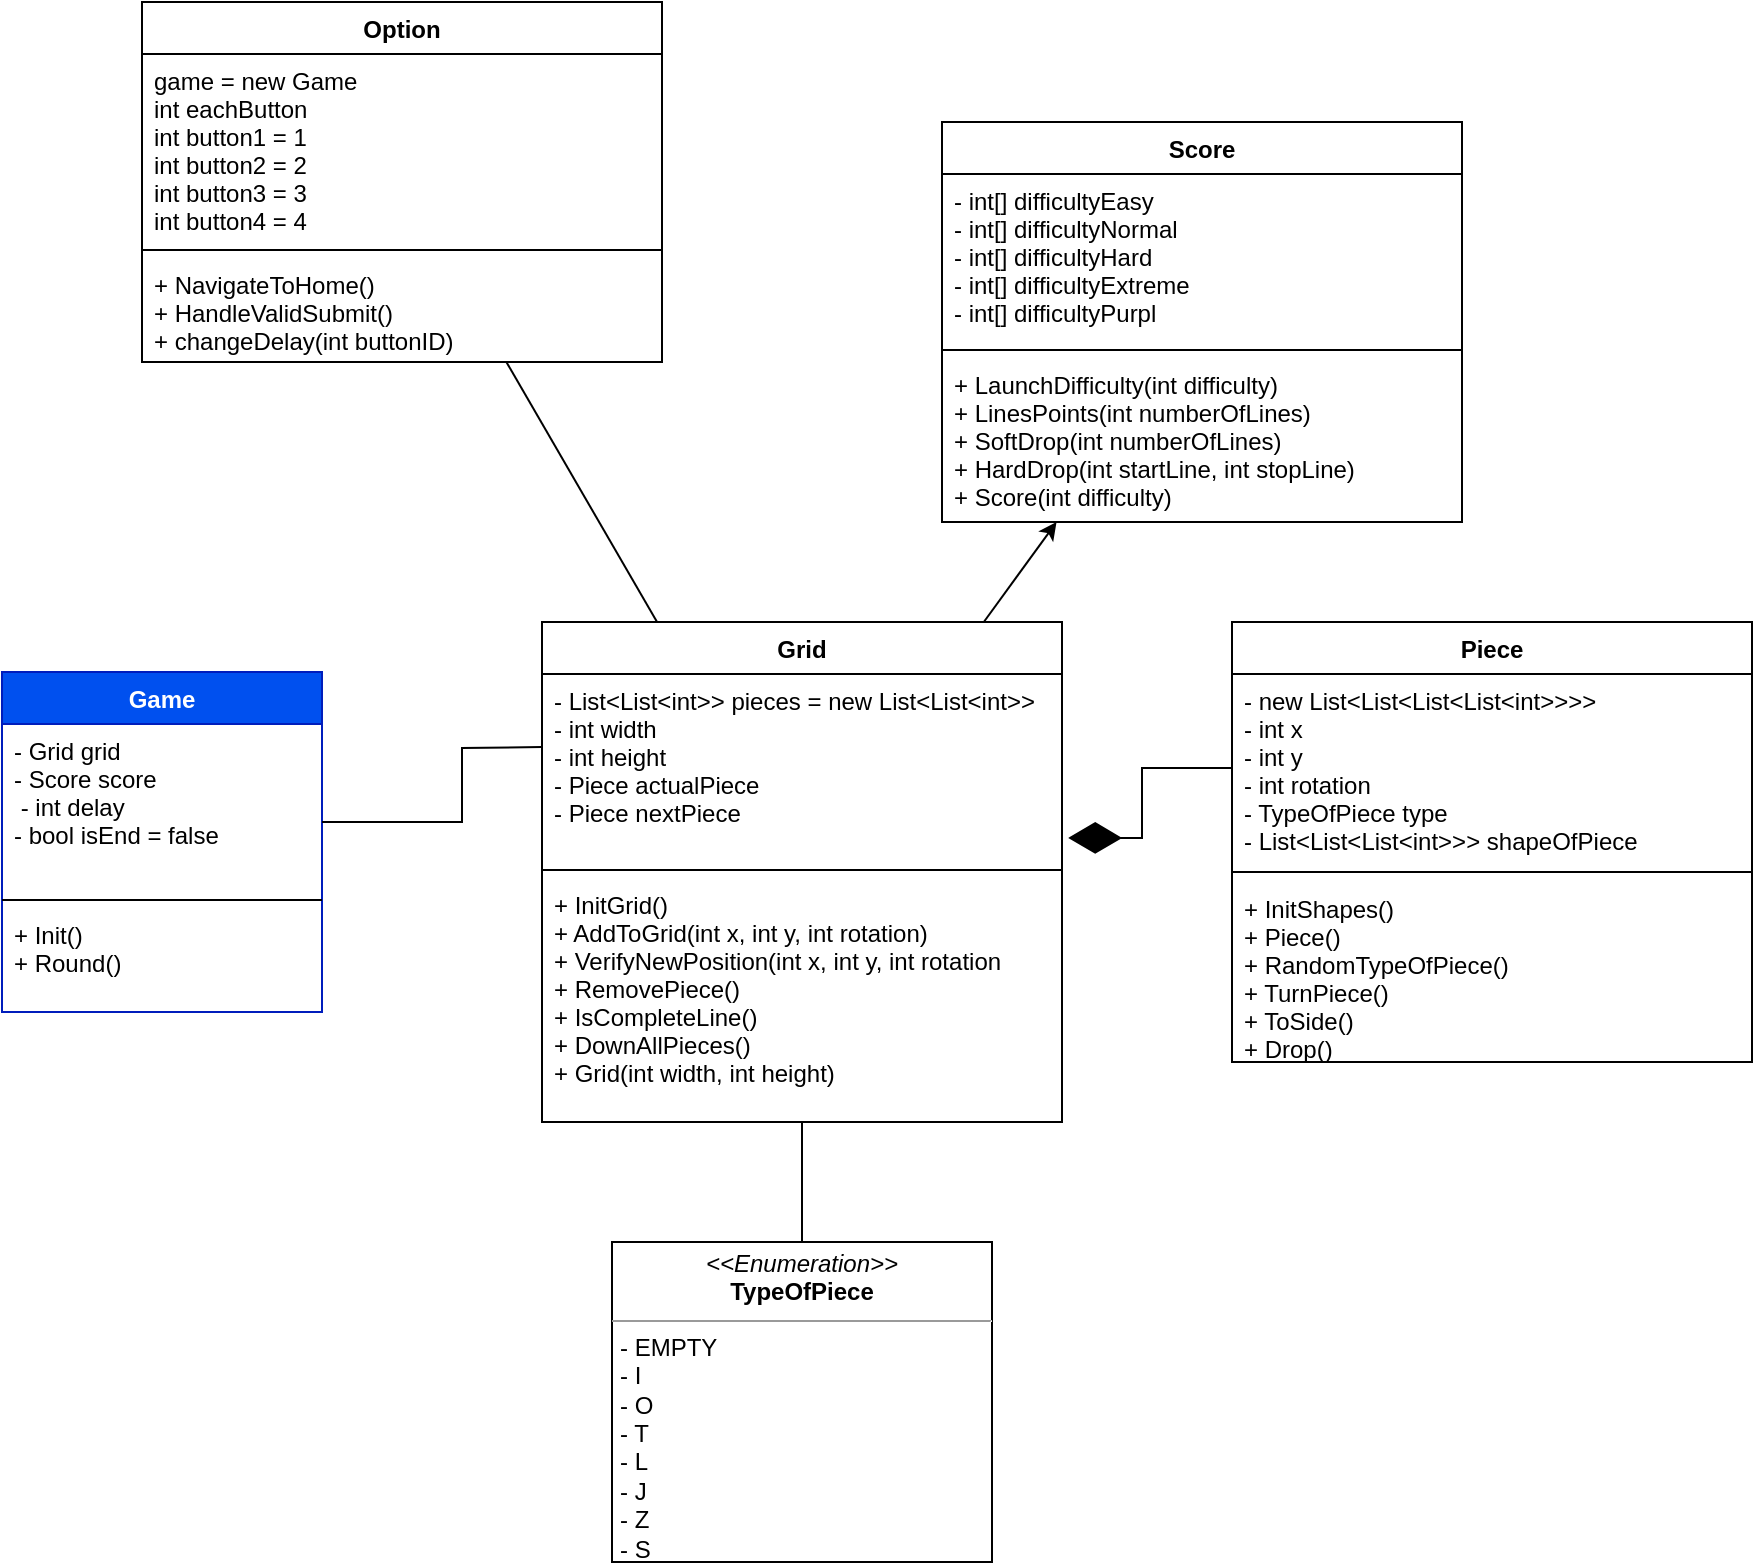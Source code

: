<mxfile version="15.8.9" type="device"><diagram id="C5RBs43oDa-KdzZeNtuy" name="Page-1"><mxGraphModel dx="1038" dy="1664" grid="1" gridSize="10" guides="1" tooltips="1" connect="1" arrows="1" fold="1" page="1" pageScale="1" pageWidth="827" pageHeight="1169" math="0" shadow="0"><root><mxCell id="WIyWlLk6GJQsqaUBKTNV-0"/><mxCell id="WIyWlLk6GJQsqaUBKTNV-1" parent="WIyWlLk6GJQsqaUBKTNV-0"/><mxCell id="OHSGJf9ISl_RlKHkCsCn-0" value="Game" style="swimlane;fontStyle=1;align=center;verticalAlign=top;childLayout=stackLayout;horizontal=1;startSize=26;horizontalStack=0;resizeParent=1;resizeParentMax=0;resizeLast=0;collapsible=1;marginBottom=0;fillColor=#0050ef;strokeColor=#001DBC;fontColor=#ffffff;" parent="WIyWlLk6GJQsqaUBKTNV-1" vertex="1"><mxGeometry x="60" y="-75" width="160" height="170" as="geometry"/></mxCell><mxCell id="OHSGJf9ISl_RlKHkCsCn-1" value="- Grid grid&#xA;- Score score&#xA; - int delay&#xA;- bool isEnd = false" style="text;strokeColor=none;fillColor=none;align=left;verticalAlign=top;spacingLeft=4;spacingRight=4;overflow=hidden;rotatable=0;points=[[0,0.5],[1,0.5]];portConstraint=eastwest;" parent="OHSGJf9ISl_RlKHkCsCn-0" vertex="1"><mxGeometry y="26" width="160" height="84" as="geometry"/></mxCell><mxCell id="OHSGJf9ISl_RlKHkCsCn-2" value="" style="line;strokeWidth=1;fillColor=none;align=left;verticalAlign=middle;spacingTop=-1;spacingLeft=3;spacingRight=3;rotatable=0;labelPosition=right;points=[];portConstraint=eastwest;" parent="OHSGJf9ISl_RlKHkCsCn-0" vertex="1"><mxGeometry y="110" width="160" height="8" as="geometry"/></mxCell><mxCell id="OHSGJf9ISl_RlKHkCsCn-3" value="+ Init()&#xA;+ Round()" style="text;strokeColor=none;fillColor=none;align=left;verticalAlign=top;spacingLeft=4;spacingRight=4;overflow=hidden;rotatable=0;points=[[0,0.5],[1,0.5]];portConstraint=eastwest;" parent="OHSGJf9ISl_RlKHkCsCn-0" vertex="1"><mxGeometry y="118" width="160" height="52" as="geometry"/></mxCell><mxCell id="OHSGJf9ISl_RlKHkCsCn-5" value="Piece" style="swimlane;fontStyle=1;align=center;verticalAlign=top;childLayout=stackLayout;horizontal=1;startSize=26;horizontalStack=0;resizeParent=1;resizeParentMax=0;resizeLast=0;collapsible=1;marginBottom=0;" parent="WIyWlLk6GJQsqaUBKTNV-1" vertex="1"><mxGeometry x="675" y="-100" width="260" height="220" as="geometry"/></mxCell><mxCell id="OHSGJf9ISl_RlKHkCsCn-6" value="- new List&lt;List&lt;List&lt;List&lt;int&gt;&gt;&gt;&gt;&#xA;- int x&#xA;- int y&#xA;- int rotation&#xA;- TypeOfPiece type&#xA;- List&lt;List&lt;List&lt;int&gt;&gt;&gt; shapeOfPiece" style="text;align=left;verticalAlign=top;spacingLeft=4;spacingRight=4;overflow=hidden;rotatable=0;points=[[0,0.5],[1,0.5]];portConstraint=eastwest;" parent="OHSGJf9ISl_RlKHkCsCn-5" vertex="1"><mxGeometry y="26" width="260" height="94" as="geometry"/></mxCell><mxCell id="OHSGJf9ISl_RlKHkCsCn-7" value="" style="line;strokeWidth=1;fillColor=none;align=left;verticalAlign=middle;spacingTop=-1;spacingLeft=3;spacingRight=3;rotatable=0;labelPosition=right;points=[];portConstraint=eastwest;" parent="OHSGJf9ISl_RlKHkCsCn-5" vertex="1"><mxGeometry y="120" width="260" height="10" as="geometry"/></mxCell><mxCell id="OHSGJf9ISl_RlKHkCsCn-8" value="+ InitShapes()&#xA;+ Piece()&#xA;+ RandomTypeOfPiece()&#xA;+ TurnPiece()&#xA;+ ToSide()&#xA;+ Drop()" style="text;align=left;verticalAlign=top;spacingLeft=4;spacingRight=4;overflow=hidden;rotatable=0;points=[[0,0.5],[1,0.5]];portConstraint=eastwest;" parent="OHSGJf9ISl_RlKHkCsCn-5" vertex="1"><mxGeometry y="130" width="260" height="90" as="geometry"/></mxCell><mxCell id="29" value="" style="edgeStyle=none;html=1;" parent="WIyWlLk6GJQsqaUBKTNV-1" source="OHSGJf9ISl_RlKHkCsCn-10" target="25" edge="1"><mxGeometry relative="1" as="geometry"/></mxCell><mxCell id="31" style="edgeStyle=none;html=1;exitX=0.5;exitY=1;exitDx=0;exitDy=0;entryX=0.5;entryY=0;entryDx=0;entryDy=0;endArrow=none;endFill=0;" parent="WIyWlLk6GJQsqaUBKTNV-1" source="OHSGJf9ISl_RlKHkCsCn-10" target="OHSGJf9ISl_RlKHkCsCn-67" edge="1"><mxGeometry relative="1" as="geometry"/></mxCell><mxCell id="32" style="edgeStyle=none;html=1;exitX=0;exitY=0.25;exitDx=0;exitDy=0;endArrow=none;endFill=0;rounded=0;" parent="WIyWlLk6GJQsqaUBKTNV-1" source="OHSGJf9ISl_RlKHkCsCn-10" edge="1"><mxGeometry relative="1" as="geometry"><mxPoint x="220" as="targetPoint"/><Array as="points"><mxPoint x="290" y="-37"/><mxPoint x="290"/></Array></mxGeometry></mxCell><mxCell id="38" value="" style="edgeStyle=none;rounded=0;html=1;endArrow=none;endFill=0;" parent="WIyWlLk6GJQsqaUBKTNV-1" source="OHSGJf9ISl_RlKHkCsCn-10" target="34" edge="1"><mxGeometry relative="1" as="geometry"/></mxCell><mxCell id="OHSGJf9ISl_RlKHkCsCn-10" value="Grid" style="swimlane;fontStyle=1;align=center;verticalAlign=top;childLayout=stackLayout;horizontal=1;startSize=26;horizontalStack=0;resizeParent=1;resizeParentMax=0;resizeLast=0;collapsible=1;marginBottom=0;strokeWidth=1;" parent="WIyWlLk6GJQsqaUBKTNV-1" vertex="1"><mxGeometry x="330" y="-100" width="260" height="250" as="geometry"/></mxCell><mxCell id="OHSGJf9ISl_RlKHkCsCn-11" value="- List&lt;List&lt;int&gt;&gt; pieces = new List&lt;List&lt;int&gt;&gt;&#xA;- int width&#xA;- int height&#xA;- Piece actualPiece&#xA;- Piece nextPiece" style="text;align=left;verticalAlign=top;spacingLeft=4;spacingRight=4;overflow=hidden;rotatable=0;points=[[0,0.5],[1,0.5]];portConstraint=eastwest;" parent="OHSGJf9ISl_RlKHkCsCn-10" vertex="1"><mxGeometry y="26" width="260" height="94" as="geometry"/></mxCell><mxCell id="OHSGJf9ISl_RlKHkCsCn-12" value="" style="line;strokeWidth=1;fillColor=none;align=left;verticalAlign=middle;spacingTop=-1;spacingLeft=3;spacingRight=3;rotatable=0;labelPosition=right;points=[];portConstraint=eastwest;" parent="OHSGJf9ISl_RlKHkCsCn-10" vertex="1"><mxGeometry y="120" width="260" height="8" as="geometry"/></mxCell><mxCell id="OHSGJf9ISl_RlKHkCsCn-13" value="+ InitGrid()&#xA;+ AddToGrid(int x, int y, int rotation)&#xA;+ VerifyNewPosition(int x, int y, int rotation&#xA;+ RemovePiece()&#xA;+ IsCompleteLine()&#xA;+ DownAllPieces()&#xA;+ Grid(int width, int height)&#xA;&#xA;" style="text;align=left;verticalAlign=top;spacingLeft=4;spacingRight=4;overflow=hidden;rotatable=0;points=[[0,0.5],[1,0.5]];portConstraint=eastwest;" parent="OHSGJf9ISl_RlKHkCsCn-10" vertex="1"><mxGeometry y="128" width="260" height="122" as="geometry"/></mxCell><mxCell id="OHSGJf9ISl_RlKHkCsCn-67" value="&lt;p style=&quot;margin: 0px ; margin-top: 4px ; text-align: center&quot;&gt;&lt;i&gt;&amp;lt;&amp;lt;Enumeration&amp;gt;&amp;gt;&lt;/i&gt;&lt;br&gt;&lt;b&gt;TypeOfPiece&lt;/b&gt;&lt;/p&gt;&lt;hr size=&quot;1&quot;&gt;&lt;p style=&quot;margin: 0px ; margin-left: 4px&quot;&gt;- EMPTY&lt;br&gt;- I&lt;/p&gt;&lt;p style=&quot;margin: 0px ; margin-left: 4px&quot;&gt;- O&lt;/p&gt;&lt;p style=&quot;margin: 0px ; margin-left: 4px&quot;&gt;- T&lt;br&gt;&lt;/p&gt;&lt;p style=&quot;margin: 0px ; margin-left: 4px&quot;&gt;- L&lt;/p&gt;&lt;p style=&quot;margin: 0px ; margin-left: 4px&quot;&gt;- J&lt;/p&gt;&lt;p style=&quot;margin: 0px ; margin-left: 4px&quot;&gt;- Z&lt;/p&gt;&lt;p style=&quot;margin: 0px ; margin-left: 4px&quot;&gt;- S&lt;/p&gt;&lt;p style=&quot;margin: 0px ; margin-left: 4px&quot;&gt;&lt;br&gt;&lt;/p&gt;" style="verticalAlign=top;align=left;overflow=fill;fontSize=12;fontFamily=Helvetica;html=1;" parent="WIyWlLk6GJQsqaUBKTNV-1" vertex="1"><mxGeometry x="365" y="210" width="190" height="160" as="geometry"/></mxCell><mxCell id="4" value="" style="endArrow=diamondThin;endFill=1;endSize=24;html=1;exitX=0;exitY=0.5;exitDx=0;exitDy=0;entryX=1.012;entryY=0.872;entryDx=0;entryDy=0;rounded=0;entryPerimeter=0;" parent="WIyWlLk6GJQsqaUBKTNV-1" source="OHSGJf9ISl_RlKHkCsCn-6" target="OHSGJf9ISl_RlKHkCsCn-11" edge="1"><mxGeometry width="160" relative="1" as="geometry"><mxPoint x="510" y="20" as="sourcePoint"/><mxPoint x="590" y="10" as="targetPoint"/><Array as="points"><mxPoint x="630" y="-27"/><mxPoint x="630" y="8"/></Array></mxGeometry></mxCell><mxCell id="25" value="Score" style="swimlane;fontStyle=1;align=center;verticalAlign=top;childLayout=stackLayout;horizontal=1;startSize=26;horizontalStack=0;resizeParent=1;resizeParentMax=0;resizeLast=0;collapsible=1;marginBottom=0;strokeWidth=1;" parent="WIyWlLk6GJQsqaUBKTNV-1" vertex="1"><mxGeometry x="530" y="-350" width="260" height="200" as="geometry"/></mxCell><mxCell id="26" value="- int[] difficultyEasy&#xA;- int[] difficultyNormal&#xA;- int[] difficultyHard&#xA;- int[] difficultyExtreme&#xA;- int[] difficultyPurpl" style="text;align=left;verticalAlign=top;spacingLeft=4;spacingRight=4;overflow=hidden;rotatable=0;points=[[0,0.5],[1,0.5]];portConstraint=eastwest;" parent="25" vertex="1"><mxGeometry y="26" width="260" height="84" as="geometry"/></mxCell><mxCell id="27" value="" style="line;strokeWidth=1;fillColor=none;align=left;verticalAlign=middle;spacingTop=-1;spacingLeft=3;spacingRight=3;rotatable=0;labelPosition=right;points=[];portConstraint=eastwest;" parent="25" vertex="1"><mxGeometry y="110" width="260" height="8" as="geometry"/></mxCell><mxCell id="28" value="+ LaunchDifficulty(int difficulty)&#xA;+ LinesPoints(int numberOfLines)&#xA;+ SoftDrop(int numberOfLines)&#xA;+ HardDrop(int startLine, int stopLine)&#xA;+ Score(int difficulty)" style="text;align=left;verticalAlign=top;spacingLeft=4;spacingRight=4;overflow=hidden;rotatable=0;points=[[0,0.5],[1,0.5]];portConstraint=eastwest;" parent="25" vertex="1"><mxGeometry y="118" width="260" height="82" as="geometry"/></mxCell><mxCell id="34" value="Option" style="swimlane;fontStyle=1;align=center;verticalAlign=top;childLayout=stackLayout;horizontal=1;startSize=26;horizontalStack=0;resizeParent=1;resizeParentMax=0;resizeLast=0;collapsible=1;marginBottom=0;strokeWidth=1;" parent="WIyWlLk6GJQsqaUBKTNV-1" vertex="1"><mxGeometry x="130" y="-410" width="260" height="180" as="geometry"><mxRectangle x="130" y="-410" width="70" height="26" as="alternateBounds"/></mxGeometry></mxCell><mxCell id="35" value="game = new Game&#xA;int eachButton&#xA;int button1 = 1&#xA;int button2 = 2&#xA;int button3 = 3&#xA;int button4 = 4" style="text;align=left;verticalAlign=top;spacingLeft=4;spacingRight=4;overflow=hidden;rotatable=0;points=[[0,0.5],[1,0.5]];portConstraint=eastwest;" parent="34" vertex="1"><mxGeometry y="26" width="260" height="94" as="geometry"/></mxCell><mxCell id="36" value="" style="line;strokeWidth=1;fillColor=none;align=left;verticalAlign=middle;spacingTop=-1;spacingLeft=3;spacingRight=3;rotatable=0;labelPosition=right;points=[];portConstraint=eastwest;" parent="34" vertex="1"><mxGeometry y="120" width="260" height="8" as="geometry"/></mxCell><mxCell id="37" value="+ NavigateToHome()&#xA;+ HandleValidSubmit()&#xA;+ changeDelay(int buttonID)" style="text;align=left;verticalAlign=top;spacingLeft=4;spacingRight=4;overflow=hidden;rotatable=0;points=[[0,0.5],[1,0.5]];portConstraint=eastwest;" parent="34" vertex="1"><mxGeometry y="128" width="260" height="52" as="geometry"/></mxCell></root></mxGraphModel></diagram></mxfile>